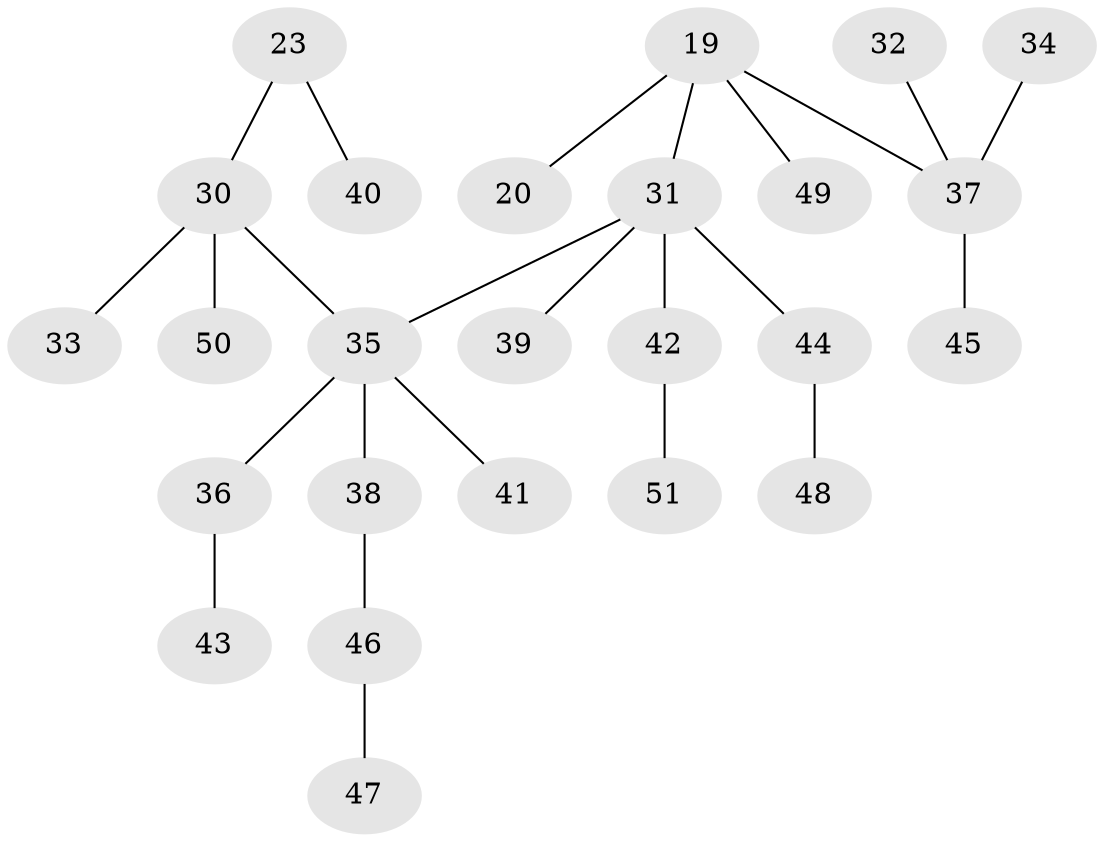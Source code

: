 // original degree distribution, {3: 0.13725490196078433, 5: 0.0392156862745098, 4: 0.058823529411764705, 2: 0.35294117647058826, 1: 0.4117647058823529}
// Generated by graph-tools (version 1.1) at 2025/53/03/09/25 04:53:34]
// undirected, 25 vertices, 24 edges
graph export_dot {
graph [start="1"]
  node [color=gray90,style=filled];
  19 [super="+9"];
  20;
  23;
  30 [super="+1"];
  31 [super="+4+26"];
  32;
  33;
  34;
  35 [super="+29"];
  36;
  37 [super="+18+22+28+24"];
  38;
  39;
  40;
  41;
  42 [super="+5+17"];
  43;
  44;
  45;
  46;
  47;
  48;
  49 [super="+11"];
  50;
  51;
  19 -- 20;
  19 -- 37;
  19 -- 31;
  19 -- 49;
  23 -- 40;
  23 -- 30;
  30 -- 33;
  30 -- 50;
  30 -- 35;
  31 -- 39;
  31 -- 42;
  31 -- 44;
  31 -- 35;
  32 -- 37;
  34 -- 37;
  35 -- 36;
  35 -- 38;
  35 -- 41;
  36 -- 43;
  37 -- 45;
  38 -- 46;
  42 -- 51;
  44 -- 48;
  46 -- 47;
}
